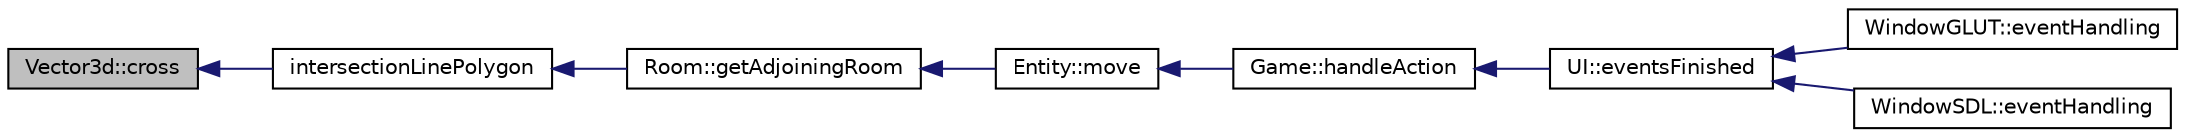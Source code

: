digraph "Vector3d::cross"
{
 // INTERACTIVE_SVG=YES
  edge [fontname="Helvetica",fontsize="10",labelfontname="Helvetica",labelfontsize="10"];
  node [fontname="Helvetica",fontsize="10",shape=record];
  rankdir="LR";
  Node1 [label="Vector3d::cross",height=0.2,width=0.4,color="black", fillcolor="grey75", style="filled" fontcolor="black"];
  Node1 -> Node2 [dir="back",color="midnightblue",fontsize="10",style="solid",fontname="Helvetica"];
  Node2 [label="intersectionLinePolygon",height=0.2,width=0.4,color="black", fillcolor="white", style="filled",URL="$math_8cpp.html#a9073c91a02ab1180e64e7ddf76991a94",tooltip="Calculate Intersection of a line and a polygon. "];
  Node2 -> Node3 [dir="back",color="midnightblue",fontsize="10",style="solid",fontname="Helvetica"];
  Node3 [label="Room::getAdjoiningRoom",height=0.2,width=0.4,color="black", fillcolor="white", style="filled",URL="$class_room.html#ade5b7644ff5720f1251097f9110148b9"];
  Node3 -> Node4 [dir="back",color="midnightblue",fontsize="10",style="solid",fontname="Helvetica"];
  Node4 [label="Entity::move",height=0.2,width=0.4,color="black", fillcolor="white", style="filled",URL="$class_entity.html#ac081c2b4fd1ee2a737db44a306ec466d"];
  Node4 -> Node5 [dir="back",color="midnightblue",fontsize="10",style="solid",fontname="Helvetica"];
  Node5 [label="Game::handleAction",height=0.2,width=0.4,color="black", fillcolor="white", style="filled",URL="$class_game.html#a2159fe214fb67768f3a0d6d887206c31"];
  Node5 -> Node6 [dir="back",color="midnightblue",fontsize="10",style="solid",fontname="Helvetica"];
  Node6 [label="UI::eventsFinished",height=0.2,width=0.4,color="black", fillcolor="white", style="filled",URL="$class_u_i.html#a2436dbc9c0678fd729b983b9475bc0f4"];
  Node6 -> Node7 [dir="back",color="midnightblue",fontsize="10",style="solid",fontname="Helvetica"];
  Node7 [label="WindowGLUT::eventHandling",height=0.2,width=0.4,color="black", fillcolor="white", style="filled",URL="$class_window_g_l_u_t.html#af16462cbccb831e8395012383b69b365"];
  Node6 -> Node8 [dir="back",color="midnightblue",fontsize="10",style="solid",fontname="Helvetica"];
  Node8 [label="WindowSDL::eventHandling",height=0.2,width=0.4,color="black", fillcolor="white", style="filled",URL="$class_window_s_d_l.html#a77e59286d958d1be56b9dc53108e58b0"];
}
